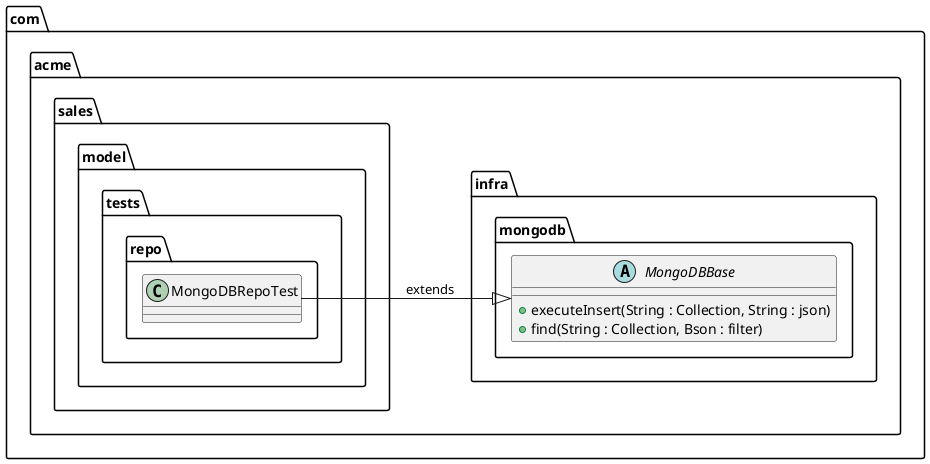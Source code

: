 @startuml

left to right direction
package com.acme.infra.mongodb {
    abstract class MongoDBBase {
        + executeInsert(String : Collection, String : json)
        + find(String : Collection, Bson : filter)
    }
}

package com.acme.sales.model.tests.repo {
    class MongoDBRepoTest
}
MongoDBRepoTest --|> MongoDBBase : extends

@enduml